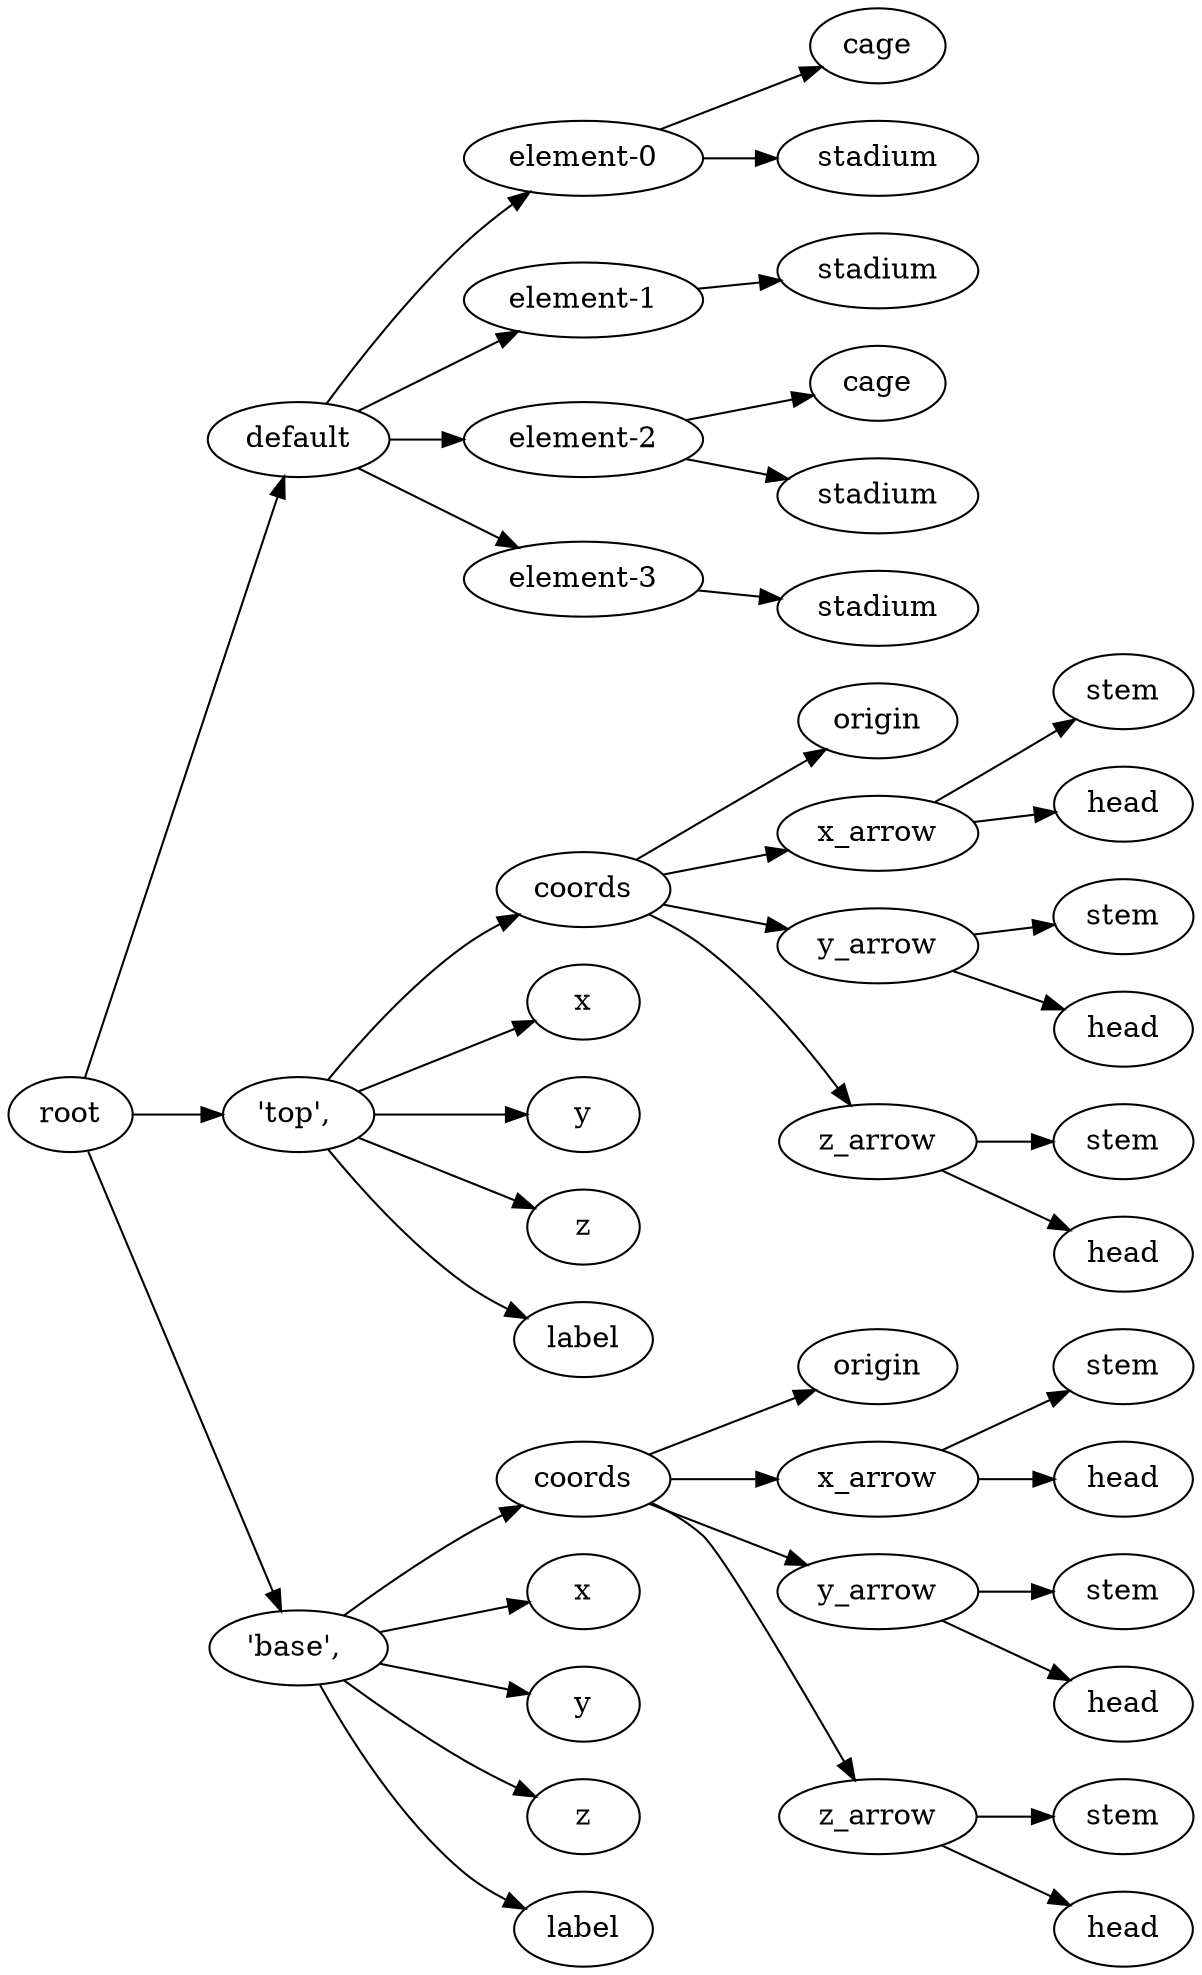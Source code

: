 digraph default {
	graph [rankdir=LR]
	root_104 [label=root href="javascript:s=&quot;\(\)\nNone&quot;; console.log(s); alert(s);"]
	default_105 [label=default href="javascript:s=&quot;\(&#x27;default&#x27;,\)\nStadiumSequence&quot;; console.log(s); alert(s);" tooltip=StadiumSequence]
	106 [label="element\-0" href="javascript:s=&quot;\(&#x27;default&#x27;,\ &#x27;element\-0&#x27;\)\nStadiumPrism&quot;; console.log(s); alert(s);" tooltip=StadiumPrism]
	cage_107 [label=cage href="javascript:s=&quot;\(&#x27;default&#x27;,\ &#x27;element\-0&#x27;,\ &#x27;cage&#x27;\)\nBox&quot;; console.log(s); alert(s);" tooltip=Box]
	stadium_108 [label=stadium href="javascript:s=&quot;\(&#x27;default&#x27;,\ &#x27;element\-0&#x27;,\ &#x27;stadium&#x27;\)\nLinearExtrude&quot;; console.log(s); alert(s);" tooltip=LinearExtrude]
	109 [label="element\-1" href="javascript:s=&quot;\(&#x27;default&#x27;,\ &#x27;element\-1&#x27;\)\nStadiumRevolution&quot;; console.log(s); alert(s);" tooltip=StadiumRevolution]
	stadium_110 [label=stadium href="javascript:s=&quot;\(&#x27;default&#x27;,\ &#x27;element\-1&#x27;,\ &#x27;stadium&#x27;\)\nRotateExtrude&quot;; console.log(s); alert(s);" tooltip=RotateExtrude]
	111 [label="element\-2" href="javascript:s=&quot;\(&#x27;default&#x27;,\ &#x27;element\-2&#x27;\)\nStadiumPrism&quot;; console.log(s); alert(s);" tooltip=StadiumPrism]
	cage_112 [label=cage href="javascript:s=&quot;\(&#x27;default&#x27;,\ &#x27;element\-2&#x27;,\ &#x27;cage&#x27;\)\nBox&quot;; console.log(s); alert(s);" tooltip=Box]
	stadium_113 [label=stadium href="javascript:s=&quot;\(&#x27;default&#x27;,\ &#x27;element\-2&#x27;,\ &#x27;stadium&#x27;\)\nLinearExtrude&quot;; console.log(s); alert(s);" tooltip=LinearExtrude]
	114 [label="element\-3" href="javascript:s=&quot;\(&#x27;default&#x27;,\ &#x27;element\-3&#x27;\)\nStadiumRevolution&quot;; console.log(s); alert(s);" tooltip=StadiumRevolution]
	stadium_115 [label=stadium href="javascript:s=&quot;\(&#x27;default&#x27;,\ &#x27;element\-3&#x27;,\ &#x27;stadium&#x27;\)\nRotateExtrude&quot;; console.log(s); alert(s);" tooltip=RotateExtrude]
	116 [label="'top',\ " href="javascript:s=&quot;\(&quot;&#x27;top&#x27;,\ &quot;,\)\nAnnotatedCoordinates&quot;; console.log(s); alert(s);" tooltip=AnnotatedCoordinates]
	coords_117 [label=coords href="javascript:s=&quot;\(&quot;&#x27;top&#x27;,\ &quot;,\ &#x27;coords&#x27;\)\nCoordinates&quot;; console.log(s); alert(s);" tooltip=Coordinates]
	origin_118 [label=origin href="javascript:s=&quot;\(&quot;&#x27;top&#x27;,\ &quot;,\ &#x27;coords&#x27;,\ &#x27;origin&#x27;\)\nCoordinatesCage&quot;; console.log(s); alert(s);" tooltip=CoordinatesCage]
	x_arrow_119 [label=x_arrow href="javascript:s=&quot;\(&quot;&#x27;top&#x27;,\ &quot;,\ &#x27;coords&#x27;,\ &#x27;x_arrow&#x27;\)\nArrow&quot;; console.log(s); alert(s);" tooltip=Arrow]
	stem_120 [label=stem href="javascript:s=&quot;\(&quot;&#x27;top&#x27;,\ &quot;,\ &#x27;coords&#x27;,\ &#x27;x_arrow&#x27;,\ &#x27;stem&#x27;\)\nCone&quot;; console.log(s); alert(s);" tooltip=Cone]
	head_121 [label=head href="javascript:s=&quot;\(&quot;&#x27;top&#x27;,\ &quot;,\ &#x27;coords&#x27;,\ &#x27;x_arrow&#x27;,\ &#x27;head&#x27;\)\nCone&quot;; console.log(s); alert(s);" tooltip=Cone]
	y_arrow_122 [label=y_arrow href="javascript:s=&quot;\(&quot;&#x27;top&#x27;,\ &quot;,\ &#x27;coords&#x27;,\ &#x27;y_arrow&#x27;\)\nArrow&quot;; console.log(s); alert(s);" tooltip=Arrow]
	stem_123 [label=stem href="javascript:s=&quot;\(&quot;&#x27;top&#x27;,\ &quot;,\ &#x27;coords&#x27;,\ &#x27;y_arrow&#x27;,\ &#x27;stem&#x27;\)\nCone&quot;; console.log(s); alert(s);" tooltip=Cone]
	head_124 [label=head href="javascript:s=&quot;\(&quot;&#x27;top&#x27;,\ &quot;,\ &#x27;coords&#x27;,\ &#x27;y_arrow&#x27;,\ &#x27;head&#x27;\)\nCone&quot;; console.log(s); alert(s);" tooltip=Cone]
	z_arrow_125 [label=z_arrow href="javascript:s=&quot;\(&quot;&#x27;top&#x27;,\ &quot;,\ &#x27;coords&#x27;,\ &#x27;z_arrow&#x27;\)\nArrow&quot;; console.log(s); alert(s);" tooltip=Arrow]
	stem_126 [label=stem href="javascript:s=&quot;\(&quot;&#x27;top&#x27;,\ &quot;,\ &#x27;coords&#x27;,\ &#x27;z_arrow&#x27;,\ &#x27;stem&#x27;\)\nCone&quot;; console.log(s); alert(s);" tooltip=Cone]
	head_127 [label=head href="javascript:s=&quot;\(&quot;&#x27;top&#x27;,\ &quot;,\ &#x27;coords&#x27;,\ &#x27;z_arrow&#x27;,\ &#x27;head&#x27;\)\nCone&quot;; console.log(s); alert(s);" tooltip=Cone]
	x_128 [label=x href="javascript:s=&quot;\(&quot;&#x27;top&#x27;,\ &quot;,\ &#x27;x&#x27;\)\nText&quot;; console.log(s); alert(s);" tooltip=Text]
	y_129 [label=y href="javascript:s=&quot;\(&quot;&#x27;top&#x27;,\ &quot;,\ &#x27;y&#x27;\)\nText&quot;; console.log(s); alert(s);" tooltip=Text]
	z_130 [label=z href="javascript:s=&quot;\(&quot;&#x27;top&#x27;,\ &quot;,\ &#x27;z&#x27;\)\nText&quot;; console.log(s); alert(s);" tooltip=Text]
	label_131 [label=label href="javascript:s=&quot;\(&quot;&#x27;top&#x27;,\ &quot;,\ &#x27;label&#x27;\)\nText&quot;; console.log(s); alert(s);" tooltip=Text]
	132 [label="'base',\ " href="javascript:s=&quot;\(&quot;&#x27;base&#x27;,\ &quot;,\)\nAnnotatedCoordinates&quot;; console.log(s); alert(s);" tooltip=AnnotatedCoordinates]
	coords_133 [label=coords href="javascript:s=&quot;\(&quot;&#x27;base&#x27;,\ &quot;,\ &#x27;coords&#x27;\)\nCoordinates&quot;; console.log(s); alert(s);" tooltip=Coordinates]
	origin_134 [label=origin href="javascript:s=&quot;\(&quot;&#x27;base&#x27;,\ &quot;,\ &#x27;coords&#x27;,\ &#x27;origin&#x27;\)\nCoordinatesCage&quot;; console.log(s); alert(s);" tooltip=CoordinatesCage]
	x_arrow_135 [label=x_arrow href="javascript:s=&quot;\(&quot;&#x27;base&#x27;,\ &quot;,\ &#x27;coords&#x27;,\ &#x27;x_arrow&#x27;\)\nArrow&quot;; console.log(s); alert(s);" tooltip=Arrow]
	stem_136 [label=stem href="javascript:s=&quot;\(&quot;&#x27;base&#x27;,\ &quot;,\ &#x27;coords&#x27;,\ &#x27;x_arrow&#x27;,\ &#x27;stem&#x27;\)\nCone&quot;; console.log(s); alert(s);" tooltip=Cone]
	head_137 [label=head href="javascript:s=&quot;\(&quot;&#x27;base&#x27;,\ &quot;,\ &#x27;coords&#x27;,\ &#x27;x_arrow&#x27;,\ &#x27;head&#x27;\)\nCone&quot;; console.log(s); alert(s);" tooltip=Cone]
	y_arrow_138 [label=y_arrow href="javascript:s=&quot;\(&quot;&#x27;base&#x27;,\ &quot;,\ &#x27;coords&#x27;,\ &#x27;y_arrow&#x27;\)\nArrow&quot;; console.log(s); alert(s);" tooltip=Arrow]
	stem_139 [label=stem href="javascript:s=&quot;\(&quot;&#x27;base&#x27;,\ &quot;,\ &#x27;coords&#x27;,\ &#x27;y_arrow&#x27;,\ &#x27;stem&#x27;\)\nCone&quot;; console.log(s); alert(s);" tooltip=Cone]
	head_140 [label=head href="javascript:s=&quot;\(&quot;&#x27;base&#x27;,\ &quot;,\ &#x27;coords&#x27;,\ &#x27;y_arrow&#x27;,\ &#x27;head&#x27;\)\nCone&quot;; console.log(s); alert(s);" tooltip=Cone]
	z_arrow_141 [label=z_arrow href="javascript:s=&quot;\(&quot;&#x27;base&#x27;,\ &quot;,\ &#x27;coords&#x27;,\ &#x27;z_arrow&#x27;\)\nArrow&quot;; console.log(s); alert(s);" tooltip=Arrow]
	stem_142 [label=stem href="javascript:s=&quot;\(&quot;&#x27;base&#x27;,\ &quot;,\ &#x27;coords&#x27;,\ &#x27;z_arrow&#x27;,\ &#x27;stem&#x27;\)\nCone&quot;; console.log(s); alert(s);" tooltip=Cone]
	head_143 [label=head href="javascript:s=&quot;\(&quot;&#x27;base&#x27;,\ &quot;,\ &#x27;coords&#x27;,\ &#x27;z_arrow&#x27;,\ &#x27;head&#x27;\)\nCone&quot;; console.log(s); alert(s);" tooltip=Cone]
	x_144 [label=x href="javascript:s=&quot;\(&quot;&#x27;base&#x27;,\ &quot;,\ &#x27;x&#x27;\)\nText&quot;; console.log(s); alert(s);" tooltip=Text]
	y_145 [label=y href="javascript:s=&quot;\(&quot;&#x27;base&#x27;,\ &quot;,\ &#x27;y&#x27;\)\nText&quot;; console.log(s); alert(s);" tooltip=Text]
	z_146 [label=z href="javascript:s=&quot;\(&quot;&#x27;base&#x27;,\ &quot;,\ &#x27;z&#x27;\)\nText&quot;; console.log(s); alert(s);" tooltip=Text]
	label_147 [label=label href="javascript:s=&quot;\(&quot;&#x27;base&#x27;,\ &quot;,\ &#x27;label&#x27;\)\nText&quot;; console.log(s); alert(s);" tooltip=Text]
	root_104 -> default_105
	default_105 -> 106
	106 -> cage_107
	106 -> stadium_108
	default_105 -> 109
	109 -> stadium_110
	default_105 -> 111
	111 -> cage_112
	111 -> stadium_113
	default_105 -> 114
	114 -> stadium_115
	root_104 -> 116
	116 -> coords_117
	coords_117 -> origin_118
	coords_117 -> x_arrow_119
	x_arrow_119 -> stem_120
	x_arrow_119 -> head_121
	coords_117 -> y_arrow_122
	y_arrow_122 -> stem_123
	y_arrow_122 -> head_124
	coords_117 -> z_arrow_125
	z_arrow_125 -> stem_126
	z_arrow_125 -> head_127
	116 -> x_128
	116 -> y_129
	116 -> z_130
	116 -> label_131
	root_104 -> 132
	132 -> coords_133
	coords_133 -> origin_134
	coords_133 -> x_arrow_135
	x_arrow_135 -> stem_136
	x_arrow_135 -> head_137
	coords_133 -> y_arrow_138
	y_arrow_138 -> stem_139
	y_arrow_138 -> head_140
	coords_133 -> z_arrow_141
	z_arrow_141 -> stem_142
	z_arrow_141 -> head_143
	132 -> x_144
	132 -> y_145
	132 -> z_146
	132 -> label_147
}
